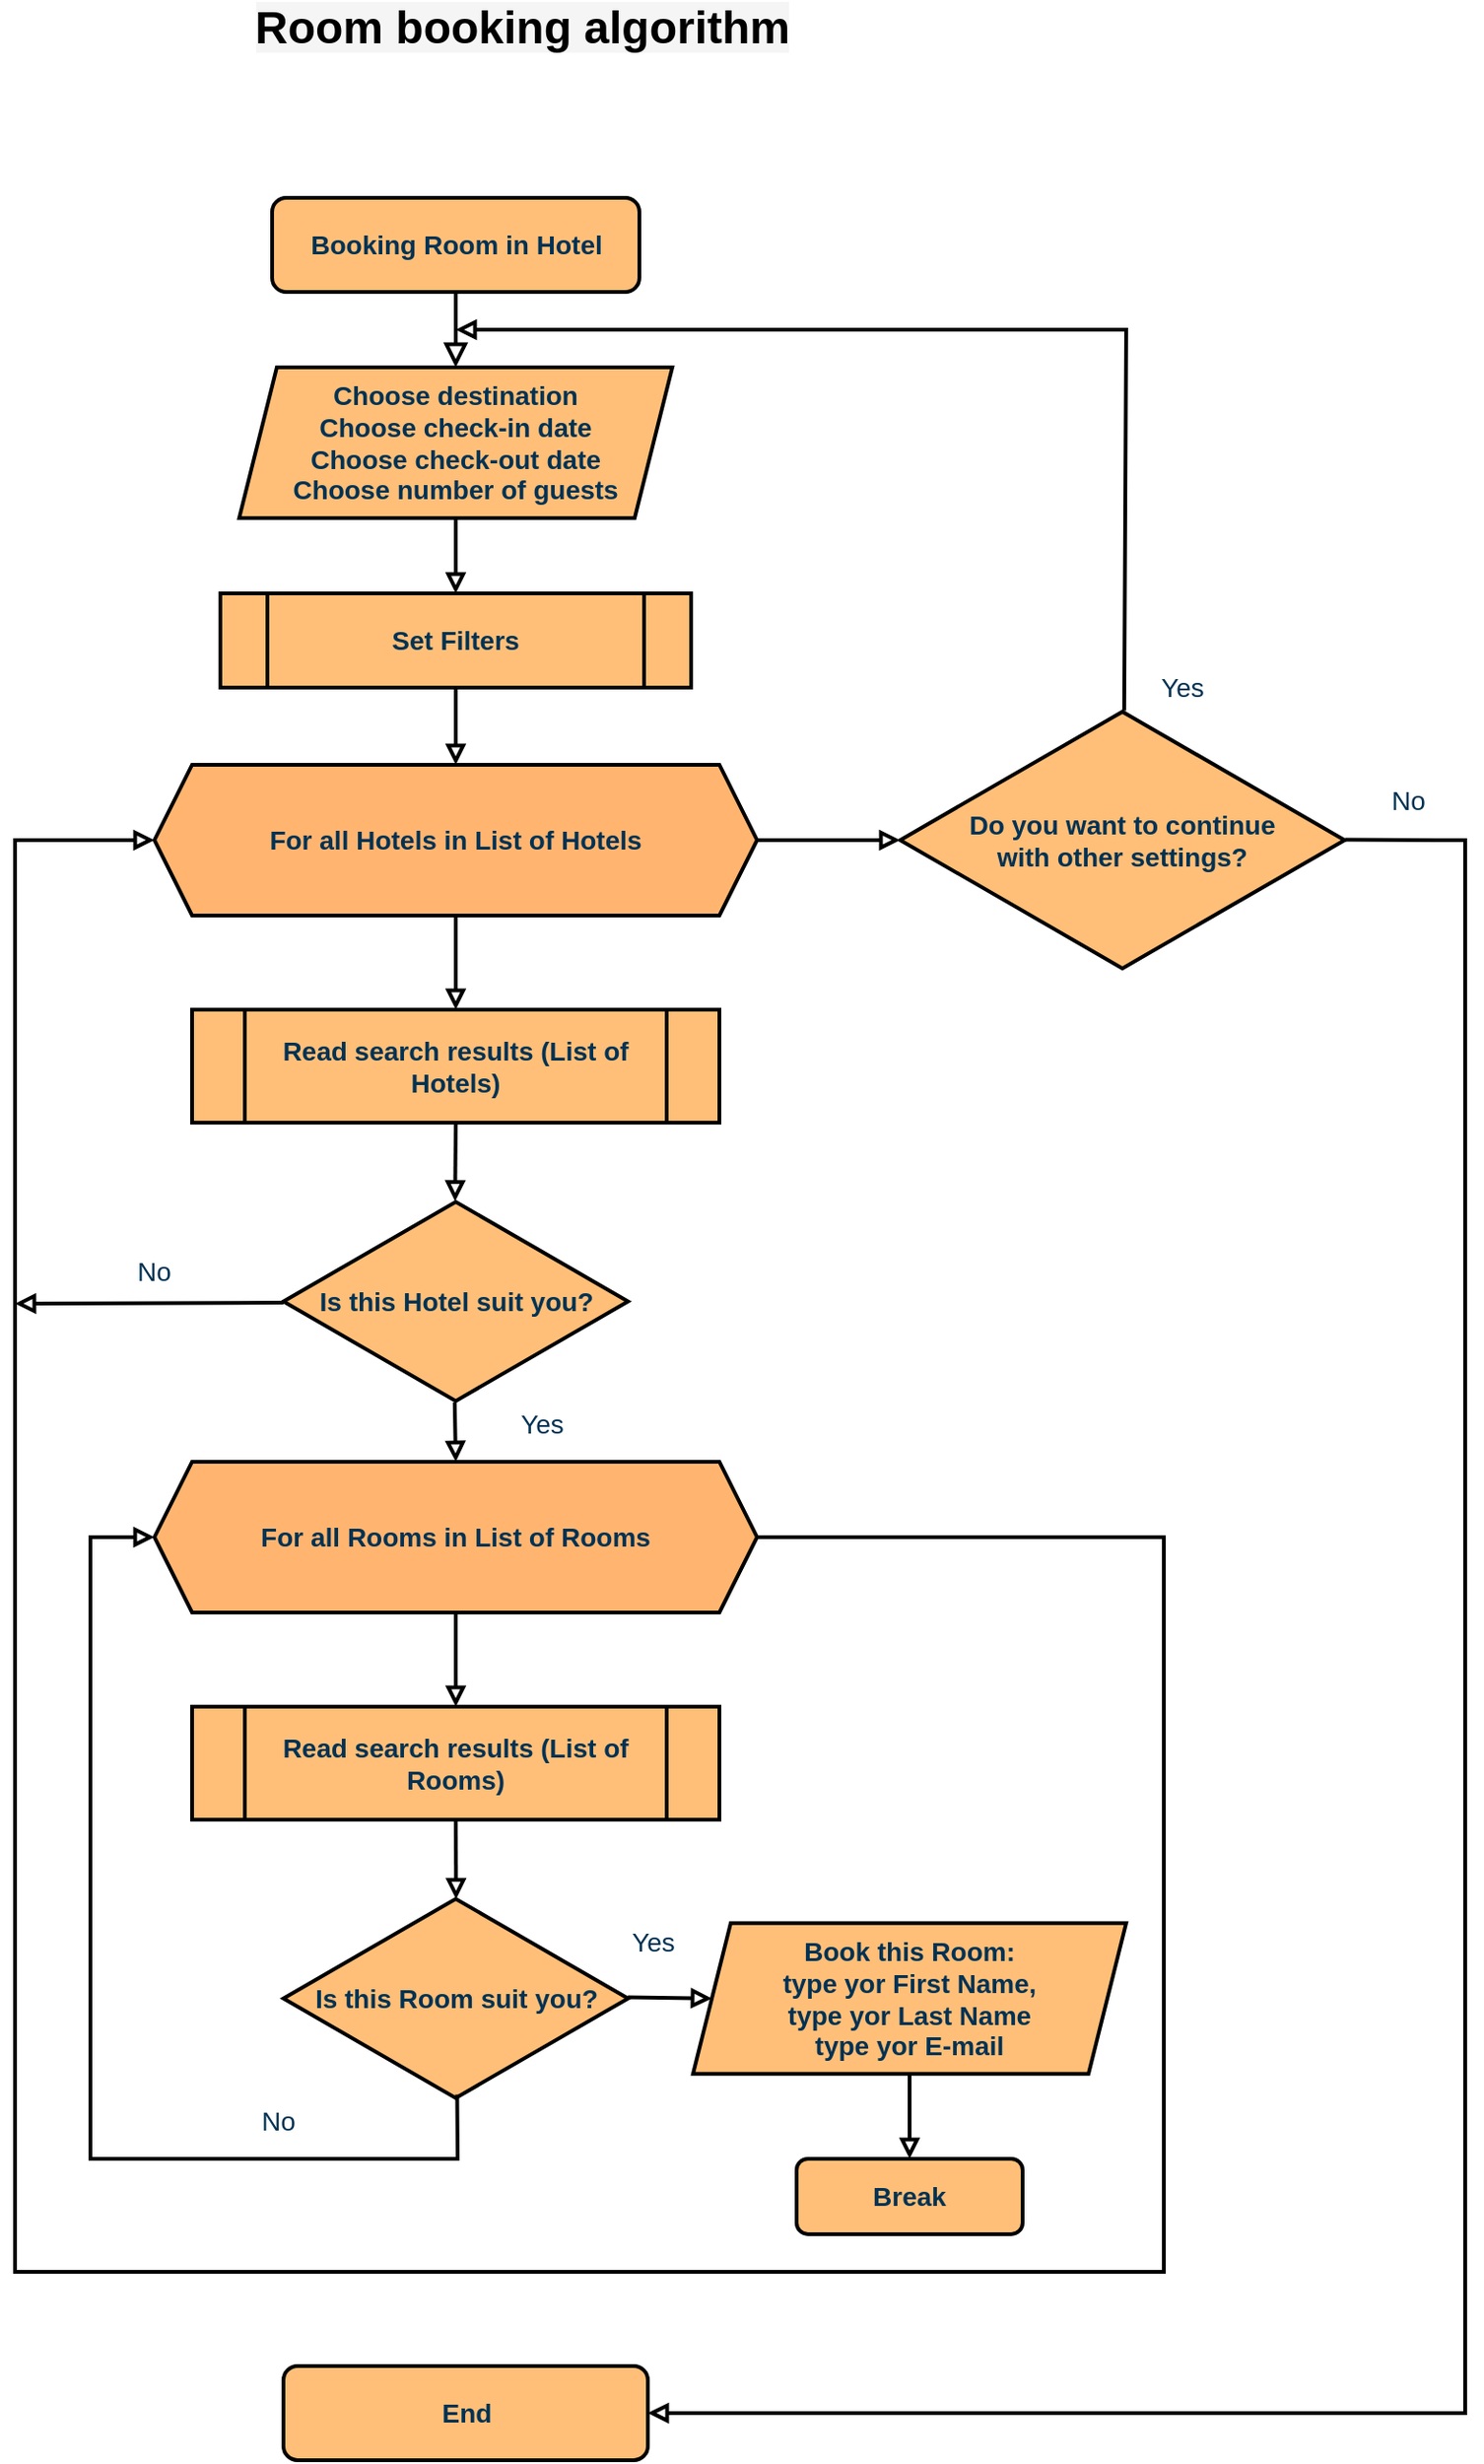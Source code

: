 <mxfile version="13.8.5" type="github">
  <diagram id="C5RBs43oDa-KdzZeNtuy" name="Page-1">
    <mxGraphModel dx="2370" dy="1508" grid="1" gridSize="10" guides="1" tooltips="1" connect="1" arrows="1" fold="1" page="1" pageScale="1" pageWidth="1169" pageHeight="1654" math="0" shadow="0">
      <root>
        <mxCell id="WIyWlLk6GJQsqaUBKTNV-0" />
        <mxCell id="WIyWlLk6GJQsqaUBKTNV-1" parent="WIyWlLk6GJQsqaUBKTNV-0" />
        <mxCell id="WIyWlLk6GJQsqaUBKTNV-2" value="" style="rounded=0;html=1;jettySize=auto;orthogonalLoop=1;fontSize=11;endArrow=block;endFill=0;endSize=8;strokeWidth=2;shadow=0;labelBackgroundColor=none;edgeStyle=orthogonalEdgeStyle;fillColor=#fff2cc;entryX=0.5;entryY=0;entryDx=0;entryDy=0;startSize=6;" parent="WIyWlLk6GJQsqaUBKTNV-1" source="WIyWlLk6GJQsqaUBKTNV-3" target="hDKh7NUV8Eu-Q5h1_q7I-2" edge="1">
          <mxGeometry relative="1" as="geometry">
            <Array as="points" />
          </mxGeometry>
        </mxCell>
        <mxCell id="WIyWlLk6GJQsqaUBKTNV-3" value="Booking Room in Hotel" style="rounded=1;whiteSpace=wrap;html=1;fontSize=14;glass=0;strokeWidth=2;shadow=0;fontStyle=1;fillColor=#FFBF78;fontColor=#023253;" parent="WIyWlLk6GJQsqaUBKTNV-1" vertex="1">
          <mxGeometry x="386.5" y="160" width="195" height="50" as="geometry" />
        </mxCell>
        <mxCell id="hDKh7NUV8Eu-Q5h1_q7I-2" value="Choose destination&lt;br&gt;Choose check-in date&lt;br&gt;Choose check-out date&lt;br&gt;Choose number of guests" style="shape=parallelogram;perimeter=parallelogramPerimeter;whiteSpace=wrap;html=1;fixedSize=1;shadow=0;fontSize=14;fontStyle=1;fillColor=#FFBF78;strokeWidth=2;fontColor=#023253;" parent="WIyWlLk6GJQsqaUBKTNV-1" vertex="1">
          <mxGeometry x="369" y="250" width="230" height="80" as="geometry" />
        </mxCell>
        <mxCell id="hDKh7NUV8Eu-Q5h1_q7I-4" value="" style="endArrow=block;html=1;exitX=0.5;exitY=1;exitDx=0;exitDy=0;endFill=0;fillColor=#fff2cc;strokeWidth=2;" parent="WIyWlLk6GJQsqaUBKTNV-1" source="hDKh7NUV8Eu-Q5h1_q7I-2" target="GIPnYeH-T1rYgQukY-hG-3" edge="1">
          <mxGeometry width="50" height="50" relative="1" as="geometry">
            <mxPoint x="654" y="510" as="sourcePoint" />
            <mxPoint x="484" y="370" as="targetPoint" />
          </mxGeometry>
        </mxCell>
        <mxCell id="hDKh7NUV8Eu-Q5h1_q7I-5" value="Read search results (List of Hotels)" style="shape=process;whiteSpace=wrap;html=1;backgroundOutline=1;fontSize=14;fontStyle=1;fillColor=#FFBF78;strokeWidth=2;fontColor=#023253;" parent="WIyWlLk6GJQsqaUBKTNV-1" vertex="1">
          <mxGeometry x="344" y="590.95" width="280" height="60" as="geometry" />
        </mxCell>
        <mxCell id="hDKh7NUV8Eu-Q5h1_q7I-7" value="&lt;span style=&quot;font-size: 14px&quot;&gt;Is this Hotel suit you?&lt;/span&gt;" style="html=1;whiteSpace=wrap;aspect=fixed;shape=isoRectangle;fontSize=14;fontStyle=1;fillColor=#FFBF78;strokeWidth=2;fontColor=#023253;" parent="WIyWlLk6GJQsqaUBKTNV-1" vertex="1">
          <mxGeometry x="392.51" y="690.95" width="183" height="109.8" as="geometry" />
        </mxCell>
        <mxCell id="hDKh7NUV8Eu-Q5h1_q7I-15" value="" style="endArrow=block;html=1;endFill=0;fillColor=#fff2cc;strokeWidth=2;entryX=0.5;entryY=0;entryDx=0;entryDy=0;rounded=0;exitX=0.5;exitY=1;exitDx=0;exitDy=0;" parent="WIyWlLk6GJQsqaUBKTNV-1" source="GIPnYeH-T1rYgQukY-hG-4" target="hDKh7NUV8Eu-Q5h1_q7I-5" edge="1">
          <mxGeometry width="50" height="50" relative="1" as="geometry">
            <mxPoint x="480" y="550.95" as="sourcePoint" />
            <mxPoint x="494" y="452.63" as="targetPoint" />
            <Array as="points" />
          </mxGeometry>
        </mxCell>
        <mxCell id="hDKh7NUV8Eu-Q5h1_q7I-16" value="" style="endArrow=block;html=1;endFill=0;fillColor=#fff2cc;strokeWidth=2;entryX=0.498;entryY=0.016;entryDx=0;entryDy=0;entryPerimeter=0;rounded=0;exitX=0.5;exitY=1;exitDx=0;exitDy=0;" parent="WIyWlLk6GJQsqaUBKTNV-1" source="hDKh7NUV8Eu-Q5h1_q7I-5" target="hDKh7NUV8Eu-Q5h1_q7I-7" edge="1">
          <mxGeometry width="50" height="50" relative="1" as="geometry">
            <mxPoint x="490" y="650.95" as="sourcePoint" />
            <mxPoint x="504" y="462.63" as="targetPoint" />
            <Array as="points" />
          </mxGeometry>
        </mxCell>
        <mxCell id="hDKh7NUV8Eu-Q5h1_q7I-18" value="No" style="text;html=1;strokeColor=none;fillColor=none;align=center;verticalAlign=middle;whiteSpace=wrap;rounded=0;shadow=0;fontSize=14;fontColor=#023253;" parent="WIyWlLk6GJQsqaUBKTNV-1" vertex="1">
          <mxGeometry x="304.01" y="720" width="40" height="20" as="geometry" />
        </mxCell>
        <mxCell id="hDKh7NUV8Eu-Q5h1_q7I-19" value="" style="endArrow=block;html=1;endFill=0;fillColor=#fff2cc;strokeWidth=2;rounded=0;entryX=0.5;entryY=0;entryDx=0;entryDy=0;exitX=0.497;exitY=0.988;exitDx=0;exitDy=0;exitPerimeter=0;" parent="WIyWlLk6GJQsqaUBKTNV-1" source="hDKh7NUV8Eu-Q5h1_q7I-7" target="GIPnYeH-T1rYgQukY-hG-6" edge="1">
          <mxGeometry width="50" height="50" relative="1" as="geometry">
            <mxPoint x="540" y="810.95" as="sourcePoint" />
            <mxPoint x="540" y="860.95" as="targetPoint" />
            <Array as="points" />
          </mxGeometry>
        </mxCell>
        <mxCell id="hDKh7NUV8Eu-Q5h1_q7I-20" value="" style="endArrow=block;html=1;endFill=0;fillColor=#fff2cc;strokeWidth=2;rounded=0;exitX=0.5;exitY=1;exitDx=0;exitDy=0;entryX=0.501;entryY=0.02;entryDx=0;entryDy=0;entryPerimeter=0;" parent="WIyWlLk6GJQsqaUBKTNV-1" target="GIPnYeH-T1rYgQukY-hG-9" edge="1" source="GIPnYeH-T1rYgQukY-hG-7">
          <mxGeometry width="50" height="50" relative="1" as="geometry">
            <mxPoint x="482.5" y="983.63" as="sourcePoint" />
            <mxPoint x="482.82" y="1210.99" as="targetPoint" />
            <Array as="points" />
          </mxGeometry>
        </mxCell>
        <mxCell id="hDKh7NUV8Eu-Q5h1_q7I-21" value="Yes" style="text;html=1;strokeColor=none;fillColor=none;align=center;verticalAlign=middle;whiteSpace=wrap;rounded=0;shadow=0;fontSize=14;fontColor=#023253;" parent="WIyWlLk6GJQsqaUBKTNV-1" vertex="1">
          <mxGeometry x="850" y="410.15" width="40" height="20" as="geometry" />
        </mxCell>
        <mxCell id="GIPnYeH-T1rYgQukY-hG-3" value="&lt;span style=&quot;font-size: 14px&quot;&gt;Set Filters&lt;/span&gt;" style="shape=process;whiteSpace=wrap;html=1;backgroundOutline=1;fontSize=14;fontStyle=1;fillColor=#FFBF78;strokeWidth=2;fontColor=#023253;" vertex="1" parent="WIyWlLk6GJQsqaUBKTNV-1">
          <mxGeometry x="359" y="370" width="250" height="50" as="geometry" />
        </mxCell>
        <mxCell id="GIPnYeH-T1rYgQukY-hG-4" value="For all Hotels in List of Hotels" style="shape=hexagon;perimeter=hexagonPerimeter2;whiteSpace=wrap;html=1;fixedSize=1;fillColor=#FFB570;strokeWidth=2;fontStyle=1;fontSize=14;fontColor=#023253;" vertex="1" parent="WIyWlLk6GJQsqaUBKTNV-1">
          <mxGeometry x="324" y="460.95" width="320" height="80" as="geometry" />
        </mxCell>
        <mxCell id="GIPnYeH-T1rYgQukY-hG-6" value="For all Rooms in List of Rooms" style="shape=hexagon;perimeter=hexagonPerimeter2;whiteSpace=wrap;html=1;fixedSize=1;fillColor=#FFB570;strokeWidth=2;fontStyle=1;fontSize=14;fontColor=#023253;" vertex="1" parent="WIyWlLk6GJQsqaUBKTNV-1">
          <mxGeometry x="324" y="830.95" width="320" height="80" as="geometry" />
        </mxCell>
        <mxCell id="GIPnYeH-T1rYgQukY-hG-7" value="Read search results (List of Rooms)" style="shape=process;whiteSpace=wrap;html=1;backgroundOutline=1;fontSize=14;fontStyle=1;fillColor=#FFBF78;strokeWidth=2;fontColor=#023253;" vertex="1" parent="WIyWlLk6GJQsqaUBKTNV-1">
          <mxGeometry x="344.01" y="960.95" width="280" height="60" as="geometry" />
        </mxCell>
        <mxCell id="GIPnYeH-T1rYgQukY-hG-8" value="" style="endArrow=block;html=1;endFill=0;fillColor=#fff2cc;strokeWidth=2;rounded=0;exitX=0.5;exitY=1;exitDx=0;exitDy=0;entryX=0.5;entryY=0;entryDx=0;entryDy=0;" edge="1" parent="WIyWlLk6GJQsqaUBKTNV-1" source="GIPnYeH-T1rYgQukY-hG-6" target="GIPnYeH-T1rYgQukY-hG-7">
          <mxGeometry width="50" height="50" relative="1" as="geometry">
            <mxPoint x="482.5" y="983.63" as="sourcePoint" />
            <mxPoint x="510" y="950.95" as="targetPoint" />
            <Array as="points" />
          </mxGeometry>
        </mxCell>
        <mxCell id="GIPnYeH-T1rYgQukY-hG-9" value="&lt;span style=&quot;font-size: 14px&quot;&gt;Is this Room suit you?&lt;/span&gt;" style="html=1;whiteSpace=wrap;aspect=fixed;shape=isoRectangle;fontSize=14;fontStyle=1;fillColor=#FFBF78;strokeWidth=2;fontColor=#023253;" vertex="1" parent="WIyWlLk6GJQsqaUBKTNV-1">
          <mxGeometry x="392.51" y="1060.95" width="183" height="109.8" as="geometry" />
        </mxCell>
        <mxCell id="GIPnYeH-T1rYgQukY-hG-10" value="End" style="rounded=1;whiteSpace=wrap;html=1;fontSize=14;glass=0;strokeWidth=2;shadow=0;fontStyle=1;fillColor=#FFBF78;fontColor=#023253;" vertex="1" parent="WIyWlLk6GJQsqaUBKTNV-1">
          <mxGeometry x="392.51" y="1310.95" width="193.5" height="50" as="geometry" />
        </mxCell>
        <mxCell id="GIPnYeH-T1rYgQukY-hG-11" value="Book this Room:&lt;br&gt;type yor First Name, &lt;br&gt;type yor&amp;nbsp;Last Name&lt;br&gt;type yor&amp;nbsp;E-mail" style="shape=parallelogram;perimeter=parallelogramPerimeter;whiteSpace=wrap;html=1;fixedSize=1;shadow=0;fontSize=14;fontStyle=1;fillColor=#FFBF78;strokeWidth=2;fontColor=#023253;" vertex="1" parent="WIyWlLk6GJQsqaUBKTNV-1">
          <mxGeometry x="610" y="1075.85" width="230" height="80" as="geometry" />
        </mxCell>
        <mxCell id="GIPnYeH-T1rYgQukY-hG-13" value="Do you want to continue&lt;br&gt;with other settings?" style="html=1;whiteSpace=wrap;aspect=fixed;shape=isoRectangle;fontSize=14;fontStyle=1;fillColor=#FFBF78;strokeWidth=2;fontColor=#023253;" vertex="1" parent="WIyWlLk6GJQsqaUBKTNV-1">
          <mxGeometry x="720" y="430.15" width="236" height="141.6" as="geometry" />
        </mxCell>
        <mxCell id="GIPnYeH-T1rYgQukY-hG-16" value="" style="endArrow=block;html=1;endFill=0;fillColor=#fff2cc;strokeWidth=2;rounded=0;entryX=1;entryY=0.5;entryDx=0;entryDy=0;exitX=1.001;exitY=0.499;exitDx=0;exitDy=0;exitPerimeter=0;" edge="1" parent="WIyWlLk6GJQsqaUBKTNV-1" source="GIPnYeH-T1rYgQukY-hG-13" target="GIPnYeH-T1rYgQukY-hG-10">
          <mxGeometry width="50" height="50" relative="1" as="geometry">
            <mxPoint x="990" y="527" as="sourcePoint" />
            <mxPoint x="700" y="1470" as="targetPoint" />
            <Array as="points">
              <mxPoint x="1020" y="501" />
              <mxPoint x="1020" y="1336" />
            </Array>
          </mxGeometry>
        </mxCell>
        <mxCell id="GIPnYeH-T1rYgQukY-hG-17" value="" style="endArrow=block;html=1;exitX=0.504;exitY=0.015;exitDx=0;exitDy=0;endFill=0;fillColor=#fff2cc;strokeWidth=2;exitPerimeter=0;rounded=0;" edge="1" parent="WIyWlLk6GJQsqaUBKTNV-1" source="GIPnYeH-T1rYgQukY-hG-13">
          <mxGeometry width="50" height="50" relative="1" as="geometry">
            <mxPoint x="833.03" y="465.243" as="sourcePoint" />
            <mxPoint x="484" y="230" as="targetPoint" />
            <Array as="points">
              <mxPoint x="840" y="230" />
            </Array>
          </mxGeometry>
        </mxCell>
        <mxCell id="GIPnYeH-T1rYgQukY-hG-19" value="No" style="text;html=1;strokeColor=none;fillColor=none;align=center;verticalAlign=middle;whiteSpace=wrap;rounded=0;shadow=0;fontSize=14;fontColor=#023253;" vertex="1" parent="WIyWlLk6GJQsqaUBKTNV-1">
          <mxGeometry x="970" y="470" width="40" height="20" as="geometry" />
        </mxCell>
        <mxCell id="GIPnYeH-T1rYgQukY-hG-21" value="" style="endArrow=block;html=1;endFill=0;fillColor=#fff2cc;strokeWidth=2;entryX=0.5;entryY=0;entryDx=0;entryDy=0;rounded=0;exitX=0.5;exitY=1;exitDx=0;exitDy=0;" edge="1" parent="WIyWlLk6GJQsqaUBKTNV-1" source="GIPnYeH-T1rYgQukY-hG-3" target="GIPnYeH-T1rYgQukY-hG-4">
          <mxGeometry width="50" height="50" relative="1" as="geometry">
            <mxPoint x="484" y="450" as="sourcePoint" />
            <mxPoint x="504.231" y="483.259" as="targetPoint" />
            <Array as="points" />
          </mxGeometry>
        </mxCell>
        <mxCell id="GIPnYeH-T1rYgQukY-hG-23" value="" style="endArrow=block;html=1;endFill=0;fillColor=#fff2cc;strokeWidth=2;rounded=0;exitX=0.999;exitY=0.494;exitDx=0;exitDy=0;exitPerimeter=0;entryX=0;entryY=0.5;entryDx=0;entryDy=0;" edge="1" parent="WIyWlLk6GJQsqaUBKTNV-1" source="GIPnYeH-T1rYgQukY-hG-9" target="GIPnYeH-T1rYgQukY-hG-11">
          <mxGeometry width="50" height="50" relative="1" as="geometry">
            <mxPoint x="490" y="1160.95" as="sourcePoint" />
            <mxPoint x="490.17" y="1212.25" as="targetPoint" />
            <Array as="points" />
          </mxGeometry>
        </mxCell>
        <mxCell id="GIPnYeH-T1rYgQukY-hG-24" value="" style="endArrow=block;html=1;endFill=0;fillColor=#fff2cc;strokeWidth=2;rounded=0;exitX=0.5;exitY=1;exitDx=0;exitDy=0;entryX=0.5;entryY=0;entryDx=0;entryDy=0;" edge="1" parent="WIyWlLk6GJQsqaUBKTNV-1" source="GIPnYeH-T1rYgQukY-hG-11" target="GIPnYeH-T1rYgQukY-hG-31">
          <mxGeometry width="50" height="50" relative="1" as="geometry">
            <mxPoint x="520" y="1160.95" as="sourcePoint" />
            <mxPoint x="762.27" y="1210.95" as="targetPoint" />
            <Array as="points" />
          </mxGeometry>
        </mxCell>
        <mxCell id="GIPnYeH-T1rYgQukY-hG-27" value="" style="endArrow=block;html=1;exitX=1;exitY=0.5;exitDx=0;exitDy=0;endFill=0;fillColor=#fff2cc;strokeWidth=2;rounded=0;entryX=0;entryY=0.5;entryDx=0;entryDy=0;" edge="1" parent="WIyWlLk6GJQsqaUBKTNV-1" source="GIPnYeH-T1rYgQukY-hG-6" target="GIPnYeH-T1rYgQukY-hG-4">
          <mxGeometry width="50" height="50" relative="1" as="geometry">
            <mxPoint x="846.904" y="429.391" as="sourcePoint" />
            <mxPoint x="230" y="820.95" as="targetPoint" />
            <Array as="points">
              <mxPoint x="860" y="870.95" />
              <mxPoint x="860" y="1260.95" />
              <mxPoint x="250" y="1260.95" />
              <mxPoint x="250" y="500.95" />
            </Array>
          </mxGeometry>
        </mxCell>
        <mxCell id="GIPnYeH-T1rYgQukY-hG-29" value="" style="endArrow=block;html=1;exitX=1;exitY=0.5;exitDx=0;exitDy=0;endFill=0;fillColor=#fff2cc;strokeWidth=2;rounded=0;entryX=0;entryY=0.5;entryDx=0;entryDy=0;entryPerimeter=0;" edge="1" parent="WIyWlLk6GJQsqaUBKTNV-1" source="GIPnYeH-T1rYgQukY-hG-4" target="GIPnYeH-T1rYgQukY-hG-13">
          <mxGeometry width="50" height="50" relative="1" as="geometry">
            <mxPoint x="846.904" y="429.391" as="sourcePoint" />
            <mxPoint x="700" y="470" as="targetPoint" />
            <Array as="points" />
          </mxGeometry>
        </mxCell>
        <mxCell id="GIPnYeH-T1rYgQukY-hG-30" value="" style="endArrow=block;html=1;endFill=0;fillColor=#fff2cc;strokeWidth=2;rounded=0;entryX=0;entryY=0.5;entryDx=0;entryDy=0;exitX=0.504;exitY=0.965;exitDx=0;exitDy=0;exitPerimeter=0;" edge="1" parent="WIyWlLk6GJQsqaUBKTNV-1" source="GIPnYeH-T1rYgQukY-hG-9" target="GIPnYeH-T1rYgQukY-hG-6">
          <mxGeometry width="50" height="50" relative="1" as="geometry">
            <mxPoint x="484" y="1170.95" as="sourcePoint" />
            <mxPoint x="500.51" y="1070.95" as="targetPoint" />
            <Array as="points">
              <mxPoint x="485" y="1200.95" />
              <mxPoint x="290" y="1200.95" />
              <mxPoint x="290" y="870.95" />
            </Array>
          </mxGeometry>
        </mxCell>
        <mxCell id="GIPnYeH-T1rYgQukY-hG-31" value="Break" style="rounded=1;whiteSpace=wrap;html=1;fontSize=14;glass=0;strokeWidth=2;shadow=0;fontStyle=1;fillColor=#FFBF78;fontColor=#023253;" vertex="1" parent="WIyWlLk6GJQsqaUBKTNV-1">
          <mxGeometry x="665" y="1200.95" width="120" height="40" as="geometry" />
        </mxCell>
        <mxCell id="GIPnYeH-T1rYgQukY-hG-33" value="" style="endArrow=block;html=1;endFill=0;fillColor=#fff2cc;strokeWidth=2;rounded=0;exitX=0;exitY=0.506;exitDx=0;exitDy=0;exitPerimeter=0;" edge="1" parent="WIyWlLk6GJQsqaUBKTNV-1" source="hDKh7NUV8Eu-Q5h1_q7I-7">
          <mxGeometry width="50" height="50" relative="1" as="geometry">
            <mxPoint x="370" y="744" as="sourcePoint" />
            <mxPoint x="250" y="747" as="targetPoint" />
            <Array as="points" />
          </mxGeometry>
        </mxCell>
        <mxCell id="GIPnYeH-T1rYgQukY-hG-34" value="No" style="text;html=1;strokeColor=none;fillColor=none;align=center;verticalAlign=middle;whiteSpace=wrap;rounded=0;shadow=0;fontSize=14;fontColor=#023253;" vertex="1" parent="WIyWlLk6GJQsqaUBKTNV-1">
          <mxGeometry x="370" y="1170.75" width="40" height="20" as="geometry" />
        </mxCell>
        <mxCell id="GIPnYeH-T1rYgQukY-hG-35" value="Yes" style="text;html=1;strokeColor=none;fillColor=none;align=center;verticalAlign=middle;whiteSpace=wrap;rounded=0;shadow=0;fontSize=14;fontColor=#023253;" vertex="1" parent="WIyWlLk6GJQsqaUBKTNV-1">
          <mxGeometry x="569" y="1075.85" width="40" height="20" as="geometry" />
        </mxCell>
        <mxCell id="GIPnYeH-T1rYgQukY-hG-36" value="Yes" style="text;html=1;strokeColor=none;fillColor=none;align=center;verticalAlign=middle;whiteSpace=wrap;rounded=0;shadow=0;fontSize=14;fontColor=#023253;" vertex="1" parent="WIyWlLk6GJQsqaUBKTNV-1">
          <mxGeometry x="510" y="800.75" width="40" height="20" as="geometry" />
        </mxCell>
        <mxCell id="GIPnYeH-T1rYgQukY-hG-37" value="&lt;span style=&quot;color: rgb(0 , 0 , 0) ; font-family: &amp;#34;arial&amp;#34; , &amp;#34;helvetica&amp;#34; , sans-serif ; font-size: 24px ; background-color: rgba(0 , 0 , 0 , 0.04)&quot;&gt;Room booking algorithm&lt;/span&gt;" style="text;html=1;strokeColor=none;fillColor=none;align=center;verticalAlign=middle;whiteSpace=wrap;rounded=0;fontSize=24;fontColor=#023253;fontStyle=1" vertex="1" parent="WIyWlLk6GJQsqaUBKTNV-1">
          <mxGeometry x="330" y="60" width="378.5" height="20" as="geometry" />
        </mxCell>
      </root>
    </mxGraphModel>
  </diagram>
</mxfile>
